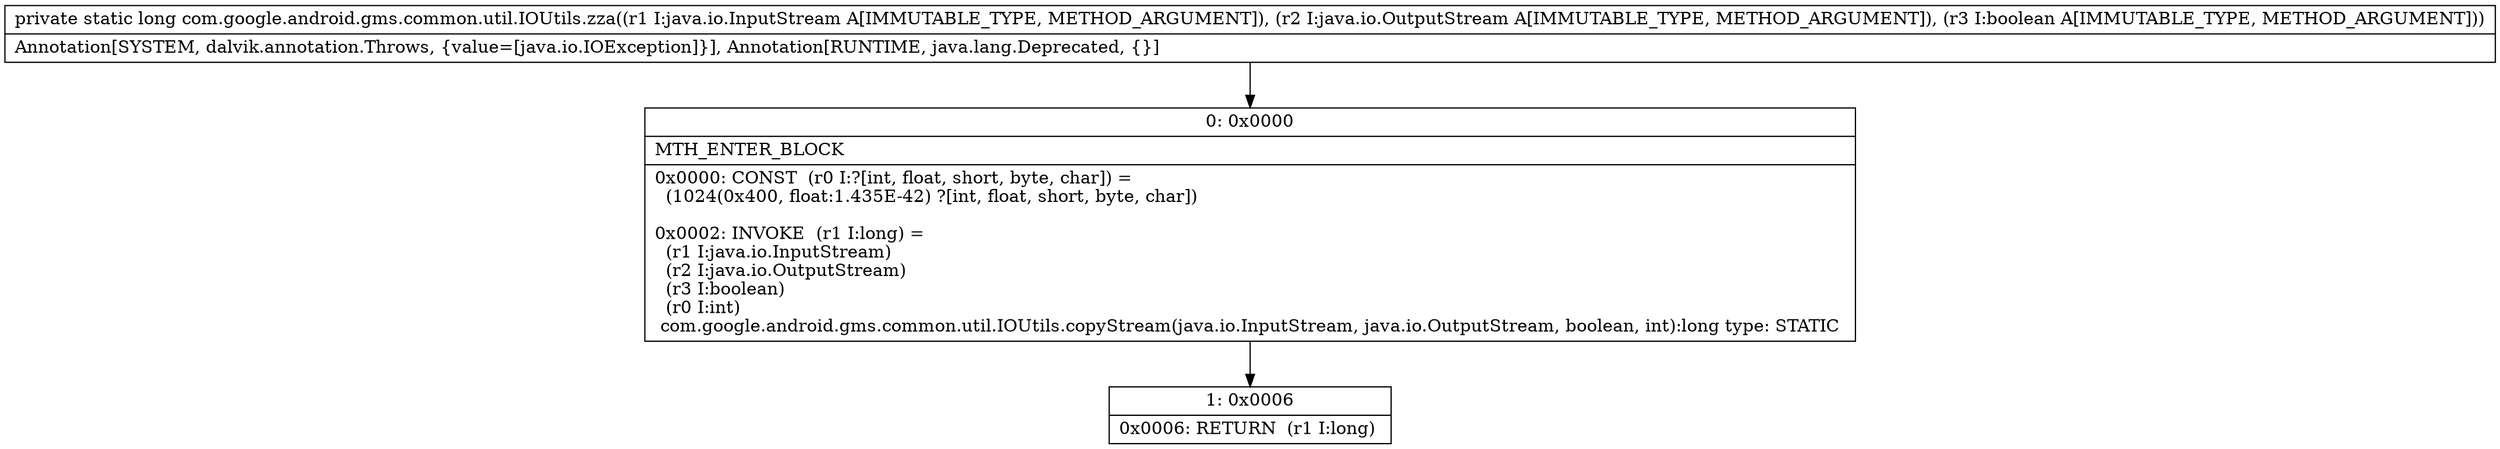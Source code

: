 digraph "CFG forcom.google.android.gms.common.util.IOUtils.zza(Ljava\/io\/InputStream;Ljava\/io\/OutputStream;Z)J" {
Node_0 [shape=record,label="{0\:\ 0x0000|MTH_ENTER_BLOCK\l|0x0000: CONST  (r0 I:?[int, float, short, byte, char]) = \l  (1024(0x400, float:1.435E\-42) ?[int, float, short, byte, char])\l \l0x0002: INVOKE  (r1 I:long) = \l  (r1 I:java.io.InputStream)\l  (r2 I:java.io.OutputStream)\l  (r3 I:boolean)\l  (r0 I:int)\l com.google.android.gms.common.util.IOUtils.copyStream(java.io.InputStream, java.io.OutputStream, boolean, int):long type: STATIC \l}"];
Node_1 [shape=record,label="{1\:\ 0x0006|0x0006: RETURN  (r1 I:long) \l}"];
MethodNode[shape=record,label="{private static long com.google.android.gms.common.util.IOUtils.zza((r1 I:java.io.InputStream A[IMMUTABLE_TYPE, METHOD_ARGUMENT]), (r2 I:java.io.OutputStream A[IMMUTABLE_TYPE, METHOD_ARGUMENT]), (r3 I:boolean A[IMMUTABLE_TYPE, METHOD_ARGUMENT]))  | Annotation[SYSTEM, dalvik.annotation.Throws, \{value=[java.io.IOException]\}], Annotation[RUNTIME, java.lang.Deprecated, \{\}]\l}"];
MethodNode -> Node_0;
Node_0 -> Node_1;
}

